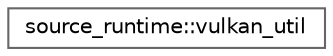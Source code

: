digraph "类继承关系图"
{
 // LATEX_PDF_SIZE
  bgcolor="transparent";
  edge [fontname=Helvetica,fontsize=10,labelfontname=Helvetica,labelfontsize=10];
  node [fontname=Helvetica,fontsize=10,shape=box,height=0.2,width=0.4];
  rankdir="LR";
  Node0 [id="Node000000",label="source_runtime::vulkan_util",height=0.2,width=0.4,color="grey40", fillcolor="white", style="filled",URL="$classsource__runtime_1_1vulkan__util.html",tooltip=" "];
}
